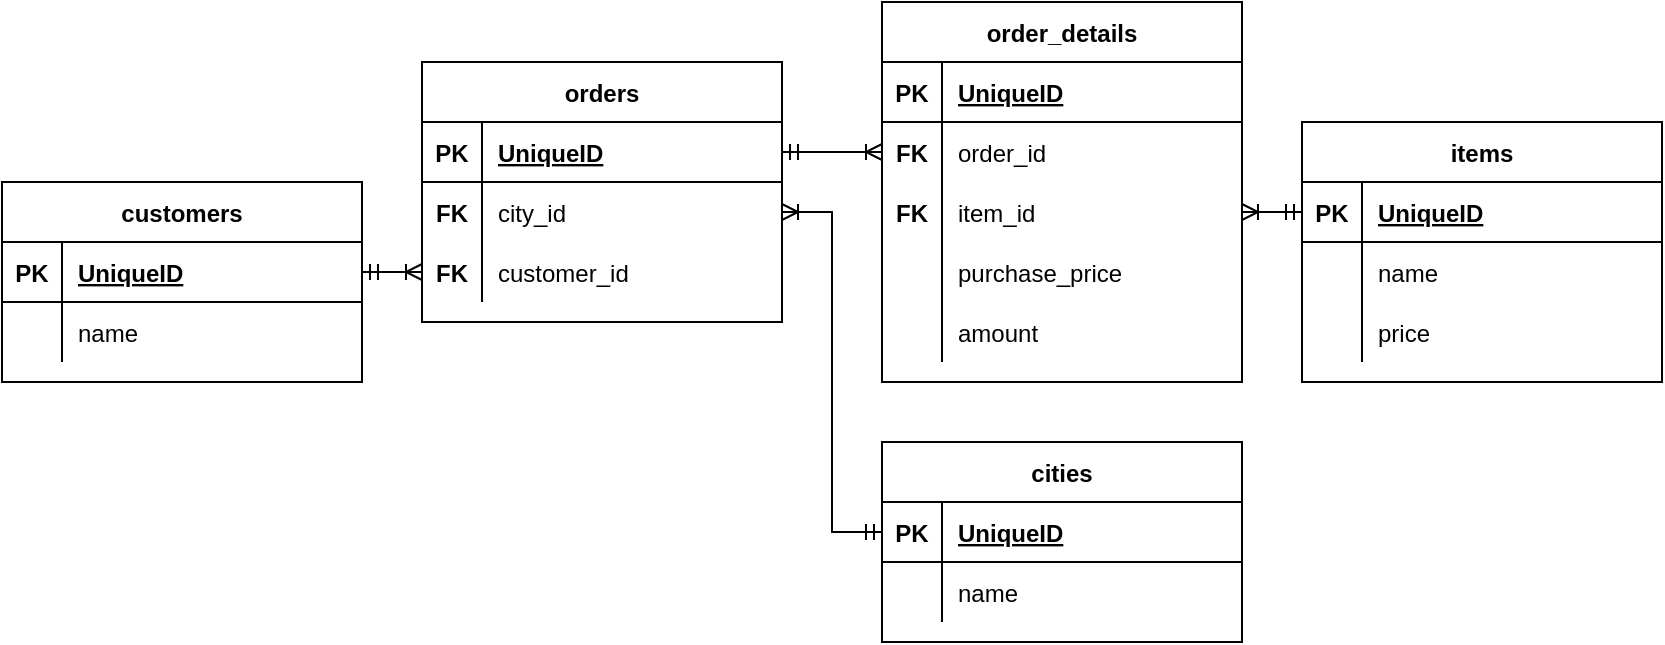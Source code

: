 <mxfile version="13.9.9" type="device"><diagram id="k4maWkGCRuqLAwmsmocv" name="Page-1"><mxGraphModel dx="868" dy="510" grid="1" gridSize="10" guides="1" tooltips="1" connect="1" arrows="1" fold="1" page="1" pageScale="1" pageWidth="850" pageHeight="1100" math="0" shadow="0"><root><mxCell id="0"/><mxCell id="1" parent="0"/><mxCell id="x8nDD02onSrUf3hnTrc4-1" value="customers" style="shape=table;startSize=30;container=1;collapsible=1;childLayout=tableLayout;fixedRows=1;rowLines=0;fontStyle=1;align=center;resizeLast=1;" vertex="1" parent="1"><mxGeometry x="10" y="280" width="180" height="100" as="geometry"/></mxCell><mxCell id="x8nDD02onSrUf3hnTrc4-2" value="" style="shape=partialRectangle;collapsible=0;dropTarget=0;pointerEvents=0;fillColor=none;top=0;left=0;bottom=1;right=0;points=[[0,0.5],[1,0.5]];portConstraint=eastwest;" vertex="1" parent="x8nDD02onSrUf3hnTrc4-1"><mxGeometry y="30" width="180" height="30" as="geometry"/></mxCell><mxCell id="x8nDD02onSrUf3hnTrc4-3" value="PK" style="shape=partialRectangle;connectable=0;fillColor=none;top=0;left=0;bottom=0;right=0;fontStyle=1;overflow=hidden;" vertex="1" parent="x8nDD02onSrUf3hnTrc4-2"><mxGeometry width="30" height="30" as="geometry"/></mxCell><mxCell id="x8nDD02onSrUf3hnTrc4-4" value="UniqueID" style="shape=partialRectangle;connectable=0;fillColor=none;top=0;left=0;bottom=0;right=0;align=left;spacingLeft=6;fontStyle=5;overflow=hidden;" vertex="1" parent="x8nDD02onSrUf3hnTrc4-2"><mxGeometry x="30" width="150" height="30" as="geometry"/></mxCell><mxCell id="x8nDD02onSrUf3hnTrc4-5" value="" style="shape=partialRectangle;collapsible=0;dropTarget=0;pointerEvents=0;fillColor=none;top=0;left=0;bottom=0;right=0;points=[[0,0.5],[1,0.5]];portConstraint=eastwest;" vertex="1" parent="x8nDD02onSrUf3hnTrc4-1"><mxGeometry y="60" width="180" height="30" as="geometry"/></mxCell><mxCell id="x8nDD02onSrUf3hnTrc4-6" value="" style="shape=partialRectangle;connectable=0;fillColor=none;top=0;left=0;bottom=0;right=0;editable=1;overflow=hidden;" vertex="1" parent="x8nDD02onSrUf3hnTrc4-5"><mxGeometry width="30" height="30" as="geometry"/></mxCell><mxCell id="x8nDD02onSrUf3hnTrc4-7" value="name" style="shape=partialRectangle;connectable=0;fillColor=none;top=0;left=0;bottom=0;right=0;align=left;spacingLeft=6;overflow=hidden;" vertex="1" parent="x8nDD02onSrUf3hnTrc4-5"><mxGeometry x="30" width="150" height="30" as="geometry"/></mxCell><mxCell id="x8nDD02onSrUf3hnTrc4-14" value="orders" style="shape=table;startSize=30;container=1;collapsible=1;childLayout=tableLayout;fixedRows=1;rowLines=0;fontStyle=1;align=center;resizeLast=1;" vertex="1" parent="1"><mxGeometry x="220" y="220" width="180" height="130" as="geometry"/></mxCell><mxCell id="x8nDD02onSrUf3hnTrc4-15" value="" style="shape=partialRectangle;collapsible=0;dropTarget=0;pointerEvents=0;fillColor=none;top=0;left=0;bottom=1;right=0;points=[[0,0.5],[1,0.5]];portConstraint=eastwest;" vertex="1" parent="x8nDD02onSrUf3hnTrc4-14"><mxGeometry y="30" width="180" height="30" as="geometry"/></mxCell><mxCell id="x8nDD02onSrUf3hnTrc4-16" value="PK" style="shape=partialRectangle;connectable=0;fillColor=none;top=0;left=0;bottom=0;right=0;fontStyle=1;overflow=hidden;" vertex="1" parent="x8nDD02onSrUf3hnTrc4-15"><mxGeometry width="30" height="30" as="geometry"/></mxCell><mxCell id="x8nDD02onSrUf3hnTrc4-17" value="UniqueID" style="shape=partialRectangle;connectable=0;fillColor=none;top=0;left=0;bottom=0;right=0;align=left;spacingLeft=6;fontStyle=5;overflow=hidden;" vertex="1" parent="x8nDD02onSrUf3hnTrc4-15"><mxGeometry x="30" width="150" height="30" as="geometry"/></mxCell><mxCell id="x8nDD02onSrUf3hnTrc4-18" value="" style="shape=partialRectangle;collapsible=0;dropTarget=0;pointerEvents=0;fillColor=none;top=0;left=0;bottom=0;right=0;points=[[0,0.5],[1,0.5]];portConstraint=eastwest;" vertex="1" parent="x8nDD02onSrUf3hnTrc4-14"><mxGeometry y="60" width="180" height="30" as="geometry"/></mxCell><mxCell id="x8nDD02onSrUf3hnTrc4-19" value="FK" style="shape=partialRectangle;connectable=0;fillColor=none;top=0;left=0;bottom=0;right=0;editable=1;overflow=hidden;fontStyle=1" vertex="1" parent="x8nDD02onSrUf3hnTrc4-18"><mxGeometry width="30" height="30" as="geometry"/></mxCell><mxCell id="x8nDD02onSrUf3hnTrc4-20" value="city_id" style="shape=partialRectangle;connectable=0;fillColor=none;top=0;left=0;bottom=0;right=0;align=left;spacingLeft=6;overflow=hidden;" vertex="1" parent="x8nDD02onSrUf3hnTrc4-18"><mxGeometry x="30" width="150" height="30" as="geometry"/></mxCell><mxCell id="x8nDD02onSrUf3hnTrc4-36" value="" style="shape=partialRectangle;collapsible=0;dropTarget=0;pointerEvents=0;fillColor=none;top=0;left=0;bottom=0;right=0;points=[[0,0.5],[1,0.5]];portConstraint=eastwest;" vertex="1" parent="x8nDD02onSrUf3hnTrc4-14"><mxGeometry y="90" width="180" height="30" as="geometry"/></mxCell><mxCell id="x8nDD02onSrUf3hnTrc4-37" value="FK" style="shape=partialRectangle;connectable=0;fillColor=none;top=0;left=0;bottom=0;right=0;editable=1;overflow=hidden;fontStyle=1" vertex="1" parent="x8nDD02onSrUf3hnTrc4-36"><mxGeometry width="30" height="30" as="geometry"/></mxCell><mxCell id="x8nDD02onSrUf3hnTrc4-38" value="customer_id" style="shape=partialRectangle;connectable=0;fillColor=none;top=0;left=0;bottom=0;right=0;align=left;spacingLeft=6;overflow=hidden;" vertex="1" parent="x8nDD02onSrUf3hnTrc4-36"><mxGeometry x="30" width="150" height="30" as="geometry"/></mxCell><mxCell id="x8nDD02onSrUf3hnTrc4-21" value="order_details" style="shape=table;startSize=30;container=1;collapsible=1;childLayout=tableLayout;fixedRows=1;rowLines=0;fontStyle=1;align=center;resizeLast=1;" vertex="1" parent="1"><mxGeometry x="450" y="190" width="180" height="190" as="geometry"/></mxCell><mxCell id="x8nDD02onSrUf3hnTrc4-22" value="" style="shape=partialRectangle;collapsible=0;dropTarget=0;pointerEvents=0;fillColor=none;top=0;left=0;bottom=1;right=0;points=[[0,0.5],[1,0.5]];portConstraint=eastwest;" vertex="1" parent="x8nDD02onSrUf3hnTrc4-21"><mxGeometry y="30" width="180" height="30" as="geometry"/></mxCell><mxCell id="x8nDD02onSrUf3hnTrc4-23" value="PK" style="shape=partialRectangle;connectable=0;fillColor=none;top=0;left=0;bottom=0;right=0;fontStyle=1;overflow=hidden;" vertex="1" parent="x8nDD02onSrUf3hnTrc4-22"><mxGeometry width="30" height="30" as="geometry"/></mxCell><mxCell id="x8nDD02onSrUf3hnTrc4-24" value="UniqueID" style="shape=partialRectangle;connectable=0;fillColor=none;top=0;left=0;bottom=0;right=0;align=left;spacingLeft=6;fontStyle=5;overflow=hidden;" vertex="1" parent="x8nDD02onSrUf3hnTrc4-22"><mxGeometry x="30" width="150" height="30" as="geometry"/></mxCell><mxCell id="x8nDD02onSrUf3hnTrc4-25" value="" style="shape=partialRectangle;collapsible=0;dropTarget=0;pointerEvents=0;fillColor=none;top=0;left=0;bottom=0;right=0;points=[[0,0.5],[1,0.5]];portConstraint=eastwest;" vertex="1" parent="x8nDD02onSrUf3hnTrc4-21"><mxGeometry y="60" width="180" height="30" as="geometry"/></mxCell><mxCell id="x8nDD02onSrUf3hnTrc4-26" value="FK" style="shape=partialRectangle;connectable=0;fillColor=none;top=0;left=0;bottom=0;right=0;editable=1;overflow=hidden;fontStyle=1" vertex="1" parent="x8nDD02onSrUf3hnTrc4-25"><mxGeometry width="30" height="30" as="geometry"/></mxCell><mxCell id="x8nDD02onSrUf3hnTrc4-27" value="order_id" style="shape=partialRectangle;connectable=0;fillColor=none;top=0;left=0;bottom=0;right=0;align=left;spacingLeft=6;overflow=hidden;" vertex="1" parent="x8nDD02onSrUf3hnTrc4-25"><mxGeometry x="30" width="150" height="30" as="geometry"/></mxCell><mxCell id="x8nDD02onSrUf3hnTrc4-41" value="" style="shape=partialRectangle;collapsible=0;dropTarget=0;pointerEvents=0;fillColor=none;top=0;left=0;bottom=0;right=0;points=[[0,0.5],[1,0.5]];portConstraint=eastwest;" vertex="1" parent="x8nDD02onSrUf3hnTrc4-21"><mxGeometry y="90" width="180" height="30" as="geometry"/></mxCell><mxCell id="x8nDD02onSrUf3hnTrc4-42" value="FK" style="shape=partialRectangle;connectable=0;fillColor=none;top=0;left=0;bottom=0;right=0;editable=1;overflow=hidden;fontStyle=1" vertex="1" parent="x8nDD02onSrUf3hnTrc4-41"><mxGeometry width="30" height="30" as="geometry"/></mxCell><mxCell id="x8nDD02onSrUf3hnTrc4-43" value="item_id" style="shape=partialRectangle;connectable=0;fillColor=none;top=0;left=0;bottom=0;right=0;align=left;spacingLeft=6;overflow=hidden;" vertex="1" parent="x8nDD02onSrUf3hnTrc4-41"><mxGeometry x="30" width="150" height="30" as="geometry"/></mxCell><mxCell id="x8nDD02onSrUf3hnTrc4-55" value="" style="shape=partialRectangle;collapsible=0;dropTarget=0;pointerEvents=0;fillColor=none;top=0;left=0;bottom=0;right=0;points=[[0,0.5],[1,0.5]];portConstraint=eastwest;" vertex="1" parent="x8nDD02onSrUf3hnTrc4-21"><mxGeometry y="120" width="180" height="30" as="geometry"/></mxCell><mxCell id="x8nDD02onSrUf3hnTrc4-56" value="" style="shape=partialRectangle;connectable=0;fillColor=none;top=0;left=0;bottom=0;right=0;editable=1;overflow=hidden;fontStyle=1" vertex="1" parent="x8nDD02onSrUf3hnTrc4-55"><mxGeometry width="30" height="30" as="geometry"/></mxCell><mxCell id="x8nDD02onSrUf3hnTrc4-57" value="purchase_price" style="shape=partialRectangle;connectable=0;fillColor=none;top=0;left=0;bottom=0;right=0;align=left;spacingLeft=6;overflow=hidden;" vertex="1" parent="x8nDD02onSrUf3hnTrc4-55"><mxGeometry x="30" width="150" height="30" as="geometry"/></mxCell><mxCell id="x8nDD02onSrUf3hnTrc4-58" value="" style="shape=partialRectangle;collapsible=0;dropTarget=0;pointerEvents=0;fillColor=none;top=0;left=0;bottom=0;right=0;points=[[0,0.5],[1,0.5]];portConstraint=eastwest;" vertex="1" parent="x8nDD02onSrUf3hnTrc4-21"><mxGeometry y="150" width="180" height="30" as="geometry"/></mxCell><mxCell id="x8nDD02onSrUf3hnTrc4-59" value="" style="shape=partialRectangle;connectable=0;fillColor=none;top=0;left=0;bottom=0;right=0;editable=1;overflow=hidden;fontStyle=1" vertex="1" parent="x8nDD02onSrUf3hnTrc4-58"><mxGeometry width="30" height="30" as="geometry"/></mxCell><mxCell id="x8nDD02onSrUf3hnTrc4-60" value="amount" style="shape=partialRectangle;connectable=0;fillColor=none;top=0;left=0;bottom=0;right=0;align=left;spacingLeft=6;overflow=hidden;" vertex="1" parent="x8nDD02onSrUf3hnTrc4-58"><mxGeometry x="30" width="150" height="30" as="geometry"/></mxCell><mxCell id="x8nDD02onSrUf3hnTrc4-28" value="cities" style="shape=table;startSize=30;container=1;collapsible=1;childLayout=tableLayout;fixedRows=1;rowLines=0;fontStyle=1;align=center;resizeLast=1;" vertex="1" parent="1"><mxGeometry x="450" y="410" width="180" height="100" as="geometry"/></mxCell><mxCell id="x8nDD02onSrUf3hnTrc4-29" value="" style="shape=partialRectangle;collapsible=0;dropTarget=0;pointerEvents=0;fillColor=none;top=0;left=0;bottom=1;right=0;points=[[0,0.5],[1,0.5]];portConstraint=eastwest;" vertex="1" parent="x8nDD02onSrUf3hnTrc4-28"><mxGeometry y="30" width="180" height="30" as="geometry"/></mxCell><mxCell id="x8nDD02onSrUf3hnTrc4-30" value="PK" style="shape=partialRectangle;connectable=0;fillColor=none;top=0;left=0;bottom=0;right=0;fontStyle=1;overflow=hidden;" vertex="1" parent="x8nDD02onSrUf3hnTrc4-29"><mxGeometry width="30" height="30" as="geometry"/></mxCell><mxCell id="x8nDD02onSrUf3hnTrc4-31" value="UniqueID" style="shape=partialRectangle;connectable=0;fillColor=none;top=0;left=0;bottom=0;right=0;align=left;spacingLeft=6;fontStyle=5;overflow=hidden;" vertex="1" parent="x8nDD02onSrUf3hnTrc4-29"><mxGeometry x="30" width="150" height="30" as="geometry"/></mxCell><mxCell id="x8nDD02onSrUf3hnTrc4-32" value="" style="shape=partialRectangle;collapsible=0;dropTarget=0;pointerEvents=0;fillColor=none;top=0;left=0;bottom=0;right=0;points=[[0,0.5],[1,0.5]];portConstraint=eastwest;" vertex="1" parent="x8nDD02onSrUf3hnTrc4-28"><mxGeometry y="60" width="180" height="30" as="geometry"/></mxCell><mxCell id="x8nDD02onSrUf3hnTrc4-33" value="" style="shape=partialRectangle;connectable=0;fillColor=none;top=0;left=0;bottom=0;right=0;editable=1;overflow=hidden;" vertex="1" parent="x8nDD02onSrUf3hnTrc4-32"><mxGeometry width="30" height="30" as="geometry"/></mxCell><mxCell id="x8nDD02onSrUf3hnTrc4-34" value="name" style="shape=partialRectangle;connectable=0;fillColor=none;top=0;left=0;bottom=0;right=0;align=left;spacingLeft=6;overflow=hidden;" vertex="1" parent="x8nDD02onSrUf3hnTrc4-32"><mxGeometry x="30" width="150" height="30" as="geometry"/></mxCell><mxCell id="x8nDD02onSrUf3hnTrc4-35" style="edgeStyle=orthogonalEdgeStyle;rounded=0;orthogonalLoop=1;jettySize=auto;html=1;exitX=1;exitY=0.5;exitDx=0;exitDy=0;entryX=0;entryY=0.5;entryDx=0;entryDy=0;endArrow=ERmandOne;endFill=0;startArrow=ERoneToMany;startFill=0;" edge="1" parent="1" source="x8nDD02onSrUf3hnTrc4-18" target="x8nDD02onSrUf3hnTrc4-29"><mxGeometry relative="1" as="geometry"/></mxCell><mxCell id="x8nDD02onSrUf3hnTrc4-39" style="edgeStyle=orthogonalEdgeStyle;rounded=0;orthogonalLoop=1;jettySize=auto;html=1;exitX=0;exitY=0.5;exitDx=0;exitDy=0;entryX=1;entryY=0.5;entryDx=0;entryDy=0;endArrow=ERmandOne;endFill=0;startArrow=ERoneToMany;startFill=0;" edge="1" parent="1" source="x8nDD02onSrUf3hnTrc4-36" target="x8nDD02onSrUf3hnTrc4-2"><mxGeometry relative="1" as="geometry"/></mxCell><mxCell id="x8nDD02onSrUf3hnTrc4-40" style="edgeStyle=orthogonalEdgeStyle;rounded=0;orthogonalLoop=1;jettySize=auto;html=1;exitX=0;exitY=0.5;exitDx=0;exitDy=0;entryX=1;entryY=0.5;entryDx=0;entryDy=0;startArrow=ERoneToMany;startFill=0;endArrow=ERmandOne;endFill=0;" edge="1" parent="1" source="x8nDD02onSrUf3hnTrc4-25" target="x8nDD02onSrUf3hnTrc4-15"><mxGeometry relative="1" as="geometry"/></mxCell><mxCell id="x8nDD02onSrUf3hnTrc4-44" value="items" style="shape=table;startSize=30;container=1;collapsible=1;childLayout=tableLayout;fixedRows=1;rowLines=0;fontStyle=1;align=center;resizeLast=1;" vertex="1" parent="1"><mxGeometry x="660" y="250" width="180" height="130" as="geometry"/></mxCell><mxCell id="x8nDD02onSrUf3hnTrc4-45" value="" style="shape=partialRectangle;collapsible=0;dropTarget=0;pointerEvents=0;fillColor=none;top=0;left=0;bottom=1;right=0;points=[[0,0.5],[1,0.5]];portConstraint=eastwest;" vertex="1" parent="x8nDD02onSrUf3hnTrc4-44"><mxGeometry y="30" width="180" height="30" as="geometry"/></mxCell><mxCell id="x8nDD02onSrUf3hnTrc4-46" value="PK" style="shape=partialRectangle;connectable=0;fillColor=none;top=0;left=0;bottom=0;right=0;fontStyle=1;overflow=hidden;" vertex="1" parent="x8nDD02onSrUf3hnTrc4-45"><mxGeometry width="30" height="30" as="geometry"/></mxCell><mxCell id="x8nDD02onSrUf3hnTrc4-47" value="UniqueID" style="shape=partialRectangle;connectable=0;fillColor=none;top=0;left=0;bottom=0;right=0;align=left;spacingLeft=6;fontStyle=5;overflow=hidden;" vertex="1" parent="x8nDD02onSrUf3hnTrc4-45"><mxGeometry x="30" width="150" height="30" as="geometry"/></mxCell><mxCell id="x8nDD02onSrUf3hnTrc4-48" value="" style="shape=partialRectangle;collapsible=0;dropTarget=0;pointerEvents=0;fillColor=none;top=0;left=0;bottom=0;right=0;points=[[0,0.5],[1,0.5]];portConstraint=eastwest;" vertex="1" parent="x8nDD02onSrUf3hnTrc4-44"><mxGeometry y="60" width="180" height="30" as="geometry"/></mxCell><mxCell id="x8nDD02onSrUf3hnTrc4-49" value="" style="shape=partialRectangle;connectable=0;fillColor=none;top=0;left=0;bottom=0;right=0;editable=1;overflow=hidden;fontStyle=1" vertex="1" parent="x8nDD02onSrUf3hnTrc4-48"><mxGeometry width="30" height="30" as="geometry"/></mxCell><mxCell id="x8nDD02onSrUf3hnTrc4-50" value="name" style="shape=partialRectangle;connectable=0;fillColor=none;top=0;left=0;bottom=0;right=0;align=left;spacingLeft=6;overflow=hidden;" vertex="1" parent="x8nDD02onSrUf3hnTrc4-48"><mxGeometry x="30" width="150" height="30" as="geometry"/></mxCell><mxCell id="x8nDD02onSrUf3hnTrc4-51" value="" style="shape=partialRectangle;collapsible=0;dropTarget=0;pointerEvents=0;fillColor=none;top=0;left=0;bottom=0;right=0;points=[[0,0.5],[1,0.5]];portConstraint=eastwest;" vertex="1" parent="x8nDD02onSrUf3hnTrc4-44"><mxGeometry y="90" width="180" height="30" as="geometry"/></mxCell><mxCell id="x8nDD02onSrUf3hnTrc4-52" value="" style="shape=partialRectangle;connectable=0;fillColor=none;top=0;left=0;bottom=0;right=0;editable=1;overflow=hidden;fontStyle=1" vertex="1" parent="x8nDD02onSrUf3hnTrc4-51"><mxGeometry width="30" height="30" as="geometry"/></mxCell><mxCell id="x8nDD02onSrUf3hnTrc4-53" value="price" style="shape=partialRectangle;connectable=0;fillColor=none;top=0;left=0;bottom=0;right=0;align=left;spacingLeft=6;overflow=hidden;" vertex="1" parent="x8nDD02onSrUf3hnTrc4-51"><mxGeometry x="30" width="150" height="30" as="geometry"/></mxCell><mxCell id="x8nDD02onSrUf3hnTrc4-54" style="edgeStyle=orthogonalEdgeStyle;rounded=0;orthogonalLoop=1;jettySize=auto;html=1;exitX=1;exitY=0.5;exitDx=0;exitDy=0;entryX=0;entryY=0.5;entryDx=0;entryDy=0;startArrow=ERoneToMany;startFill=0;endArrow=ERmandOne;endFill=0;" edge="1" parent="1" source="x8nDD02onSrUf3hnTrc4-41" target="x8nDD02onSrUf3hnTrc4-45"><mxGeometry relative="1" as="geometry"/></mxCell></root></mxGraphModel></diagram></mxfile>